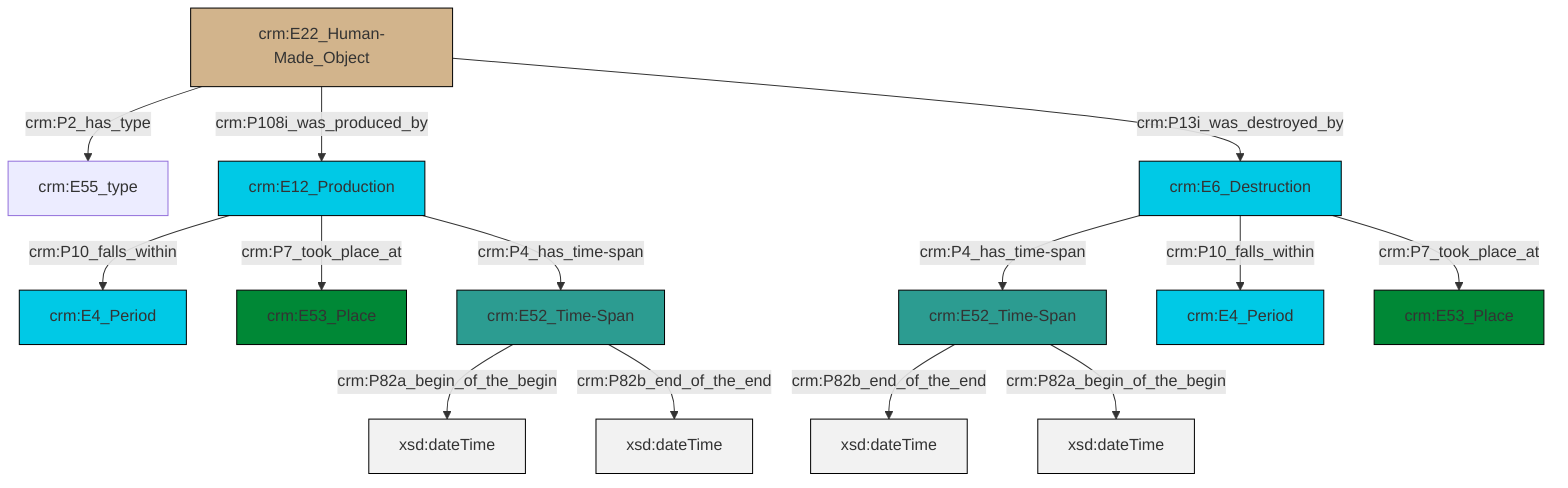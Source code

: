 graph TD
classDef Literal fill:#f2f2f2,stroke:#000000;
classDef CRM_Entity fill:#FFFFFF,stroke:#000000;
classDef Temporal_Entity fill:#00C9E6, stroke:#000000;
classDef Type fill:#E18312, stroke:#000000;
classDef Time-Span fill:#2C9C91, stroke:#000000;
classDef Appellation fill:#FFEB7F, stroke:#000000;
classDef Place fill:#008836, stroke:#000000;
classDef Persistent_Item fill:#B266B2, stroke:#000000;
classDef Conceptual_Object fill:#FFD700, stroke:#000000;
classDef Physical_Thing fill:#D2B48C, stroke:#000000;
classDef Actor fill:#f58aad, stroke:#000000;
classDef PC_Classes fill:#4ce600, stroke:#000000;
classDef Multi fill:#cccccc,stroke:#000000;

0["crm:E52_Time-Span"]:::Time-Span -->|crm:P82a_begin_of_the_begin| 1[xsd:dateTime]:::Literal
0["crm:E52_Time-Span"]:::Time-Span -->|crm:P82b_end_of_the_end| 2[xsd:dateTime]:::Literal
3["crm:E22_Human-Made_Object"]:::Physical_Thing -->|crm:P2_has_type| 4["crm:E55_type"]:::Default
3["crm:E22_Human-Made_Object"]:::Physical_Thing -->|crm:P108i_was_produced_by| 5["crm:E12_Production"]:::Temporal_Entity
9["crm:E6_Destruction"]:::Temporal_Entity -->|crm:P4_has_time-span| 7["crm:E52_Time-Span"]:::Time-Span
5["crm:E12_Production"]:::Temporal_Entity -->|crm:P10_falls_within| 10["crm:E4_Period"]:::Temporal_Entity
5["crm:E12_Production"]:::Temporal_Entity -->|crm:P7_took_place_at| 11["crm:E53_Place"]:::Place
9["crm:E6_Destruction"]:::Temporal_Entity -->|crm:P10_falls_within| 13["crm:E4_Period"]:::Temporal_Entity
3["crm:E22_Human-Made_Object"]:::Physical_Thing -->|crm:P13i_was_destroyed_by| 9["crm:E6_Destruction"]:::Temporal_Entity
5["crm:E12_Production"]:::Temporal_Entity -->|crm:P4_has_time-span| 0["crm:E52_Time-Span"]:::Time-Span
9["crm:E6_Destruction"]:::Temporal_Entity -->|crm:P7_took_place_at| 16["crm:E53_Place"]:::Place
7["crm:E52_Time-Span"]:::Time-Span -->|crm:P82b_end_of_the_end| 22[xsd:dateTime]:::Literal
7["crm:E52_Time-Span"]:::Time-Span -->|crm:P82a_begin_of_the_begin| 23[xsd:dateTime]:::Literal